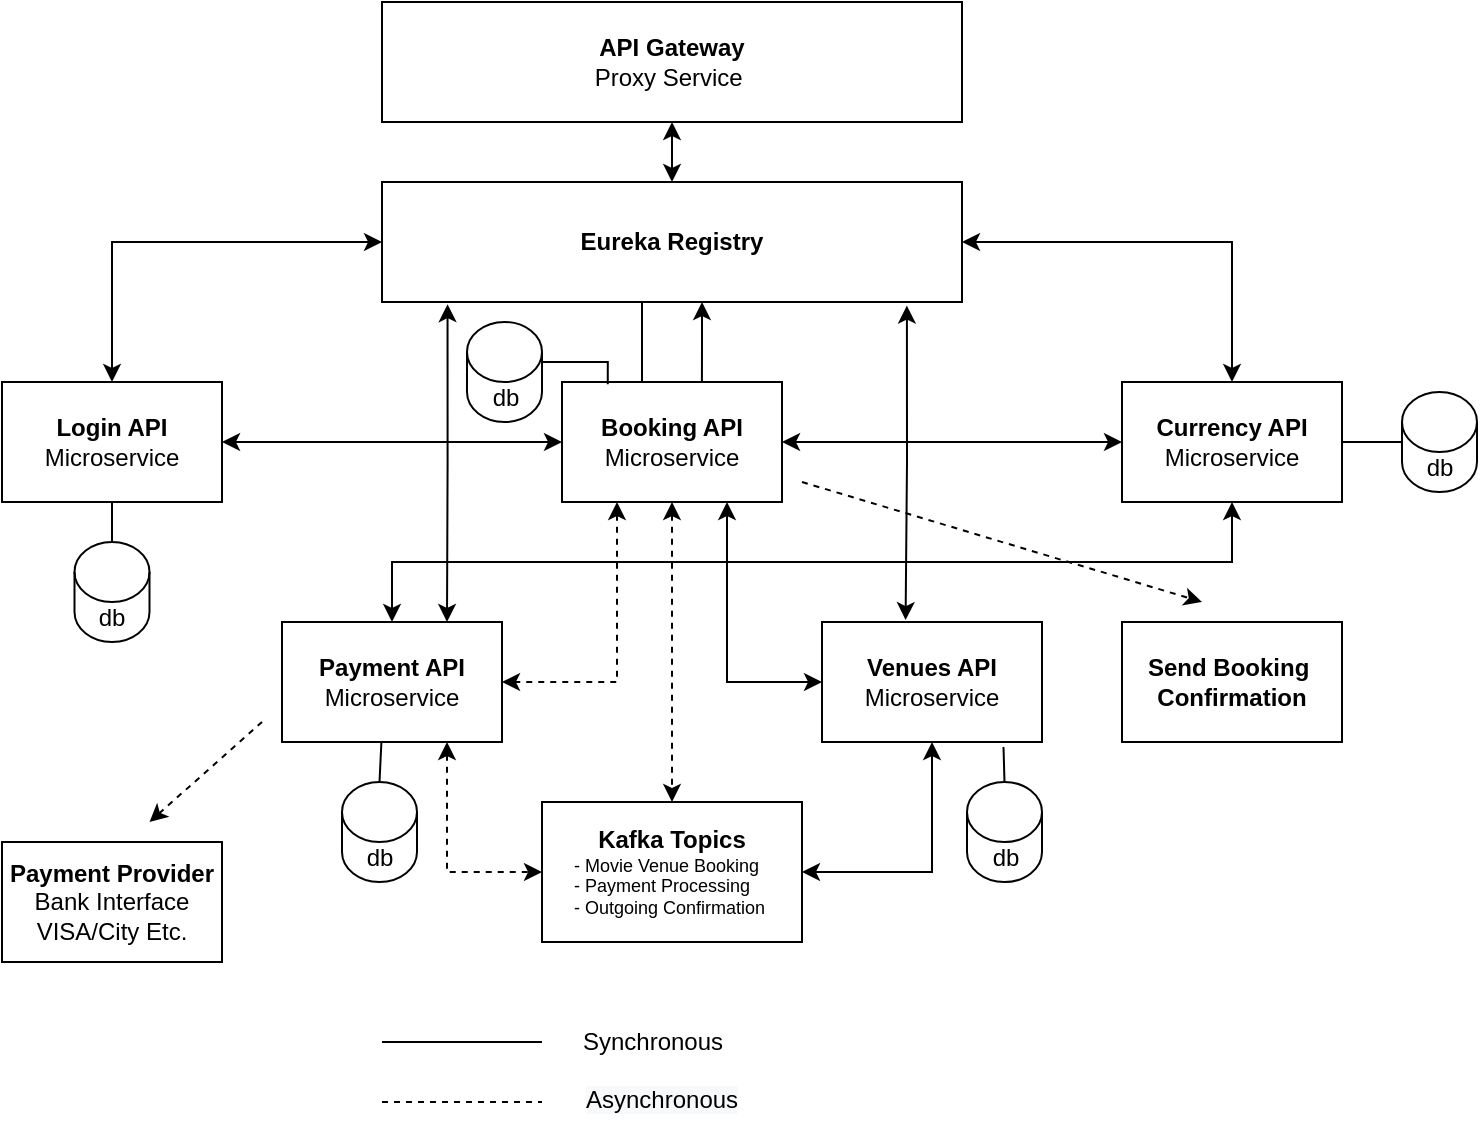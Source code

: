 <mxfile version="15.5.8" type="device"><diagram id="gLHdFOTLegKAvpFeTuw2" name="Page-1"><mxGraphModel dx="723" dy="572" grid="1" gridSize="10" guides="1" tooltips="1" connect="1" arrows="1" fold="1" page="1" pageScale="1" pageWidth="850" pageHeight="1100" math="0" shadow="0"><root><mxCell id="0"/><mxCell id="1" parent="0"/><mxCell id="66pcaqE_t5hx0tvwiid_-15" style="edgeStyle=orthogonalEdgeStyle;rounded=0;orthogonalLoop=1;jettySize=auto;html=1;exitX=0.5;exitY=1;exitDx=0;exitDy=0;entryX=0.5;entryY=0;entryDx=0;entryDy=0;endArrow=classic;endFill=1;startArrow=classic;startFill=1;" edge="1" parent="1" source="66pcaqE_t5hx0tvwiid_-1" target="66pcaqE_t5hx0tvwiid_-2"><mxGeometry relative="1" as="geometry"/></mxCell><mxCell id="66pcaqE_t5hx0tvwiid_-1" value="&lt;b&gt;API Gateway &lt;/b&gt;&lt;br&gt;Proxy Service&amp;nbsp;" style="rounded=0;whiteSpace=wrap;html=1;" vertex="1" parent="1"><mxGeometry x="280" y="190" width="290" height="60" as="geometry"/></mxCell><mxCell id="66pcaqE_t5hx0tvwiid_-11" style="edgeStyle=orthogonalEdgeStyle;rounded=0;orthogonalLoop=1;jettySize=auto;html=1;exitX=0;exitY=0.5;exitDx=0;exitDy=0;endArrow=classic;endFill=1;startArrow=classic;startFill=1;" edge="1" parent="1" source="66pcaqE_t5hx0tvwiid_-2" target="66pcaqE_t5hx0tvwiid_-5"><mxGeometry relative="1" as="geometry"/></mxCell><mxCell id="66pcaqE_t5hx0tvwiid_-17" style="edgeStyle=orthogonalEdgeStyle;rounded=0;orthogonalLoop=1;jettySize=auto;html=1;exitX=1;exitY=0.5;exitDx=0;exitDy=0;entryX=0.5;entryY=0;entryDx=0;entryDy=0;endArrow=classic;endFill=1;startArrow=classic;startFill=1;" edge="1" parent="1" source="66pcaqE_t5hx0tvwiid_-2" target="66pcaqE_t5hx0tvwiid_-9"><mxGeometry relative="1" as="geometry"/></mxCell><mxCell id="66pcaqE_t5hx0tvwiid_-23" style="edgeStyle=orthogonalEdgeStyle;rounded=0;orthogonalLoop=1;jettySize=auto;html=1;exitX=0.5;exitY=1;exitDx=0;exitDy=0;entryX=0.358;entryY=0.007;entryDx=0;entryDy=0;endArrow=classic;endFill=1;entryPerimeter=0;" edge="1" parent="1" source="66pcaqE_t5hx0tvwiid_-2" target="66pcaqE_t5hx0tvwiid_-7"><mxGeometry relative="1" as="geometry"><Array as="points"><mxPoint x="410" y="340"/><mxPoint x="410" y="400"/></Array></mxGeometry></mxCell><mxCell id="66pcaqE_t5hx0tvwiid_-44" style="edgeStyle=orthogonalEdgeStyle;rounded=0;orthogonalLoop=1;jettySize=auto;html=1;exitX=0.905;exitY=1.03;exitDx=0;exitDy=0;entryX=0.38;entryY=-0.016;entryDx=0;entryDy=0;fontSize=9;startArrow=classic;startFill=1;endArrow=classic;endFill=1;exitPerimeter=0;entryPerimeter=0;" edge="1" parent="1" source="66pcaqE_t5hx0tvwiid_-2" target="66pcaqE_t5hx0tvwiid_-10"><mxGeometry relative="1" as="geometry"/></mxCell><mxCell id="66pcaqE_t5hx0tvwiid_-45" style="edgeStyle=orthogonalEdgeStyle;rounded=0;orthogonalLoop=1;jettySize=auto;html=1;exitX=0.113;exitY=1.018;exitDx=0;exitDy=0;entryX=0.75;entryY=0;entryDx=0;entryDy=0;fontSize=9;startArrow=classic;startFill=1;endArrow=classic;endFill=1;exitPerimeter=0;" edge="1" parent="1" source="66pcaqE_t5hx0tvwiid_-2" target="66pcaqE_t5hx0tvwiid_-8"><mxGeometry relative="1" as="geometry"><Array as="points"/></mxGeometry></mxCell><mxCell id="66pcaqE_t5hx0tvwiid_-2" value="&lt;b&gt;Eureka Registry&lt;/b&gt;" style="rounded=0;whiteSpace=wrap;html=1;" vertex="1" parent="1"><mxGeometry x="280" y="280" width="290" height="60" as="geometry"/></mxCell><mxCell id="66pcaqE_t5hx0tvwiid_-22" style="edgeStyle=orthogonalEdgeStyle;rounded=0;orthogonalLoop=1;jettySize=auto;html=1;exitX=0.5;exitY=1;exitDx=0;exitDy=0;entryX=0.5;entryY=0;entryDx=0;entryDy=0;entryPerimeter=0;endArrow=none;endFill=0;" edge="1" parent="1" source="66pcaqE_t5hx0tvwiid_-5" target="66pcaqE_t5hx0tvwiid_-21"><mxGeometry relative="1" as="geometry"/></mxCell><mxCell id="66pcaqE_t5hx0tvwiid_-5" value="&lt;b&gt;Login API&lt;/b&gt;&lt;br&gt;Microservice" style="rounded=0;whiteSpace=wrap;html=1;" vertex="1" parent="1"><mxGeometry x="90" y="380" width="110" height="60" as="geometry"/></mxCell><mxCell id="66pcaqE_t5hx0tvwiid_-27" style="edgeStyle=orthogonalEdgeStyle;rounded=0;orthogonalLoop=1;jettySize=auto;html=1;exitX=0.636;exitY=0.011;exitDx=0;exitDy=0;endArrow=classic;endFill=1;exitPerimeter=0;" edge="1" parent="1" source="66pcaqE_t5hx0tvwiid_-7"><mxGeometry relative="1" as="geometry"><mxPoint x="440" y="340" as="targetPoint"/><Array as="points"/></mxGeometry></mxCell><mxCell id="66pcaqE_t5hx0tvwiid_-33" style="edgeStyle=orthogonalEdgeStyle;rounded=0;orthogonalLoop=1;jettySize=auto;html=1;exitX=0.75;exitY=1;exitDx=0;exitDy=0;entryX=0;entryY=0.5;entryDx=0;entryDy=0;endArrow=classic;endFill=1;startArrow=classic;startFill=1;" edge="1" parent="1" source="66pcaqE_t5hx0tvwiid_-7" target="66pcaqE_t5hx0tvwiid_-10"><mxGeometry relative="1" as="geometry"/></mxCell><mxCell id="66pcaqE_t5hx0tvwiid_-35" style="edgeStyle=orthogonalEdgeStyle;rounded=0;orthogonalLoop=1;jettySize=auto;html=1;exitX=0.5;exitY=1;exitDx=0;exitDy=0;entryX=0.5;entryY=0;entryDx=0;entryDy=0;fontSize=9;startArrow=classic;startFill=1;endArrow=classic;endFill=1;dashed=1;" edge="1" parent="1" source="66pcaqE_t5hx0tvwiid_-7" target="66pcaqE_t5hx0tvwiid_-34"><mxGeometry relative="1" as="geometry"/></mxCell><mxCell id="66pcaqE_t5hx0tvwiid_-36" style="edgeStyle=orthogonalEdgeStyle;rounded=0;orthogonalLoop=1;jettySize=auto;html=1;exitX=0.25;exitY=1;exitDx=0;exitDy=0;entryX=1;entryY=0.5;entryDx=0;entryDy=0;fontSize=9;startArrow=classic;startFill=1;endArrow=classic;endFill=1;dashed=1;" edge="1" parent="1" source="66pcaqE_t5hx0tvwiid_-7" target="66pcaqE_t5hx0tvwiid_-8"><mxGeometry relative="1" as="geometry"/></mxCell><mxCell id="66pcaqE_t5hx0tvwiid_-38" style="edgeStyle=orthogonalEdgeStyle;rounded=0;orthogonalLoop=1;jettySize=auto;html=1;exitX=1;exitY=0.5;exitDx=0;exitDy=0;entryX=0;entryY=0.5;entryDx=0;entryDy=0;fontSize=9;startArrow=classic;startFill=1;endArrow=classic;endFill=1;" edge="1" parent="1" source="66pcaqE_t5hx0tvwiid_-7" target="66pcaqE_t5hx0tvwiid_-9"><mxGeometry relative="1" as="geometry"/></mxCell><mxCell id="66pcaqE_t5hx0tvwiid_-41" style="edgeStyle=orthogonalEdgeStyle;rounded=0;orthogonalLoop=1;jettySize=auto;html=1;exitX=0;exitY=0.5;exitDx=0;exitDy=0;entryX=1;entryY=0.5;entryDx=0;entryDy=0;fontSize=9;startArrow=classic;startFill=1;endArrow=classic;endFill=1;" edge="1" parent="1" source="66pcaqE_t5hx0tvwiid_-7" target="66pcaqE_t5hx0tvwiid_-5"><mxGeometry relative="1" as="geometry"/></mxCell><mxCell id="66pcaqE_t5hx0tvwiid_-7" value="&lt;b&gt;Booking API&lt;/b&gt;&lt;br&gt;Microservice" style="rounded=0;whiteSpace=wrap;html=1;" vertex="1" parent="1"><mxGeometry x="370" y="380" width="110" height="60" as="geometry"/></mxCell><mxCell id="66pcaqE_t5hx0tvwiid_-37" style="edgeStyle=orthogonalEdgeStyle;rounded=0;orthogonalLoop=1;jettySize=auto;html=1;exitX=0.75;exitY=1;exitDx=0;exitDy=0;entryX=0;entryY=0.5;entryDx=0;entryDy=0;dashed=1;fontSize=9;startArrow=classic;startFill=1;endArrow=classic;endFill=1;" edge="1" parent="1" source="66pcaqE_t5hx0tvwiid_-8" target="66pcaqE_t5hx0tvwiid_-34"><mxGeometry relative="1" as="geometry"/></mxCell><mxCell id="66pcaqE_t5hx0tvwiid_-39" style="edgeStyle=orthogonalEdgeStyle;rounded=0;orthogonalLoop=1;jettySize=auto;html=1;exitX=0.5;exitY=0;exitDx=0;exitDy=0;entryX=0.5;entryY=1;entryDx=0;entryDy=0;fontSize=9;startArrow=classic;startFill=1;endArrow=classic;endFill=1;" edge="1" parent="1" source="66pcaqE_t5hx0tvwiid_-8" target="66pcaqE_t5hx0tvwiid_-9"><mxGeometry relative="1" as="geometry"/></mxCell><mxCell id="66pcaqE_t5hx0tvwiid_-8" value="&lt;b&gt;Payment API&lt;/b&gt;&lt;br&gt;Microservice" style="rounded=0;whiteSpace=wrap;html=1;" vertex="1" parent="1"><mxGeometry x="230" y="500" width="110" height="60" as="geometry"/></mxCell><mxCell id="66pcaqE_t5hx0tvwiid_-63" style="edgeStyle=orthogonalEdgeStyle;rounded=0;orthogonalLoop=1;jettySize=auto;html=1;exitX=1;exitY=0.5;exitDx=0;exitDy=0;entryX=0;entryY=0.5;entryDx=0;entryDy=0;entryPerimeter=0;fontSize=9;startArrow=none;startFill=0;endArrow=none;endFill=0;" edge="1" parent="1" source="66pcaqE_t5hx0tvwiid_-9" target="66pcaqE_t5hx0tvwiid_-60"><mxGeometry relative="1" as="geometry"/></mxCell><mxCell id="66pcaqE_t5hx0tvwiid_-9" value="&lt;b&gt;Currency API&lt;/b&gt;&lt;br&gt;Microservice" style="rounded=0;whiteSpace=wrap;html=1;" vertex="1" parent="1"><mxGeometry x="650" y="380" width="110" height="60" as="geometry"/></mxCell><mxCell id="66pcaqE_t5hx0tvwiid_-10" value="&lt;b&gt;Venues API&lt;/b&gt;&lt;br&gt;Microservice" style="rounded=0;whiteSpace=wrap;html=1;" vertex="1" parent="1"><mxGeometry x="500" y="500" width="110" height="60" as="geometry"/></mxCell><mxCell id="66pcaqE_t5hx0tvwiid_-21" value="db" style="shape=cylinder3;whiteSpace=wrap;html=1;boundedLbl=1;backgroundOutline=1;size=15;" vertex="1" parent="1"><mxGeometry x="126.25" y="460" width="37.5" height="50" as="geometry"/></mxCell><mxCell id="66pcaqE_t5hx0tvwiid_-28" value="" style="endArrow=none;html=1;rounded=0;" edge="1" parent="1"><mxGeometry width="50" height="50" relative="1" as="geometry"><mxPoint x="280" y="710" as="sourcePoint"/><mxPoint x="360" y="710" as="targetPoint"/></mxGeometry></mxCell><mxCell id="66pcaqE_t5hx0tvwiid_-30" value="Synchronous" style="text;html=1;resizable=0;autosize=1;align=center;verticalAlign=middle;points=[];fillColor=none;strokeColor=none;rounded=0;" vertex="1" parent="1"><mxGeometry x="370" y="700" width="90" height="20" as="geometry"/></mxCell><mxCell id="66pcaqE_t5hx0tvwiid_-31" value="" style="endArrow=none;html=1;rounded=0;dashed=1;" edge="1" parent="1"><mxGeometry width="50" height="50" relative="1" as="geometry"><mxPoint x="280" y="740" as="sourcePoint"/><mxPoint x="360" y="740" as="targetPoint"/></mxGeometry></mxCell><mxCell id="66pcaqE_t5hx0tvwiid_-32" value="&lt;span style=&quot;color: rgb(0 , 0 , 0) ; font-family: &amp;#34;helvetica&amp;#34; ; font-size: 12px ; font-style: normal ; font-weight: 400 ; letter-spacing: normal ; text-align: center ; text-indent: 0px ; text-transform: none ; word-spacing: 0px ; background-color: rgb(248 , 249 , 250) ; display: inline ; float: none&quot;&gt;Asynchronous&lt;/span&gt;" style="text;whiteSpace=wrap;html=1;" vertex="1" parent="1"><mxGeometry x="380" y="725" width="80" height="30" as="geometry"/></mxCell><mxCell id="66pcaqE_t5hx0tvwiid_-40" style="edgeStyle=orthogonalEdgeStyle;rounded=0;orthogonalLoop=1;jettySize=auto;html=1;exitX=1;exitY=0.5;exitDx=0;exitDy=0;entryX=0.5;entryY=1;entryDx=0;entryDy=0;fontSize=9;startArrow=classic;startFill=1;endArrow=classic;endFill=1;" edge="1" parent="1" source="66pcaqE_t5hx0tvwiid_-34" target="66pcaqE_t5hx0tvwiid_-10"><mxGeometry relative="1" as="geometry"/></mxCell><mxCell id="66pcaqE_t5hx0tvwiid_-34" value="&lt;b&gt;Kafka Topics&lt;/b&gt;&lt;br&gt;&lt;div style=&quot;text-align: left ; font-size: 9px&quot;&gt;&lt;span&gt;- Movie Venue Booking&lt;/span&gt;&lt;br&gt;&lt;/div&gt;&lt;div style=&quot;text-align: left ; font-size: 9px&quot;&gt;&lt;span&gt;- Payment Processing&lt;/span&gt;&lt;/div&gt;&lt;div style=&quot;text-align: left ; font-size: 9px&quot;&gt;&lt;span&gt;- Outgoing Confirmation&amp;nbsp;&lt;/span&gt;&lt;/div&gt;" style="rounded=0;whiteSpace=wrap;html=1;" vertex="1" parent="1"><mxGeometry x="360" y="590" width="130" height="70" as="geometry"/></mxCell><mxCell id="66pcaqE_t5hx0tvwiid_-46" value="&lt;b&gt;Payment Provider&lt;br&gt;&lt;/b&gt;Bank Interface&lt;br&gt;VISA/City Etc." style="rounded=0;whiteSpace=wrap;html=1;" vertex="1" parent="1"><mxGeometry x="90" y="610" width="110" height="60" as="geometry"/></mxCell><mxCell id="66pcaqE_t5hx0tvwiid_-50" value="&lt;b style=&quot;font-family: &amp;#34;helvetica&amp;#34;&quot;&gt;Send Booking&amp;nbsp;&lt;br&gt;Confirmation&lt;/b&gt;" style="rounded=0;whiteSpace=wrap;html=1;" vertex="1" parent="1"><mxGeometry x="650" y="500" width="110" height="60" as="geometry"/></mxCell><mxCell id="66pcaqE_t5hx0tvwiid_-55" value="" style="endArrow=none;startArrow=classic;html=1;rounded=0;fontSize=9;startFill=1;endFill=0;dashed=1;" edge="1" parent="1"><mxGeometry width="50" height="50" relative="1" as="geometry"><mxPoint x="163.75" y="600" as="sourcePoint"/><mxPoint x="220" y="550" as="targetPoint"/></mxGeometry></mxCell><mxCell id="66pcaqE_t5hx0tvwiid_-56" value="" style="endArrow=classic;startArrow=none;html=1;rounded=0;fontSize=9;startFill=0;endFill=1;dashed=1;" edge="1" parent="1"><mxGeometry width="50" height="50" relative="1" as="geometry"><mxPoint x="490" y="430" as="sourcePoint"/><mxPoint x="690" y="490" as="targetPoint"/></mxGeometry></mxCell><mxCell id="66pcaqE_t5hx0tvwiid_-64" style="edgeStyle=orthogonalEdgeStyle;rounded=0;orthogonalLoop=1;jettySize=auto;html=1;exitX=0.5;exitY=0;exitDx=0;exitDy=0;exitPerimeter=0;entryX=0.452;entryY=0.995;entryDx=0;entryDy=0;entryPerimeter=0;fontSize=9;startArrow=none;startFill=0;endArrow=none;endFill=0;" edge="1" parent="1" source="66pcaqE_t5hx0tvwiid_-57" target="66pcaqE_t5hx0tvwiid_-8"><mxGeometry relative="1" as="geometry"/></mxCell><mxCell id="66pcaqE_t5hx0tvwiid_-57" value="db" style="shape=cylinder3;whiteSpace=wrap;html=1;boundedLbl=1;backgroundOutline=1;size=15;" vertex="1" parent="1"><mxGeometry x="260" y="580" width="37.5" height="50" as="geometry"/></mxCell><mxCell id="66pcaqE_t5hx0tvwiid_-62" style="edgeStyle=orthogonalEdgeStyle;rounded=0;orthogonalLoop=1;jettySize=auto;html=1;exitX=0.5;exitY=0;exitDx=0;exitDy=0;exitPerimeter=0;entryX=0.825;entryY=1.041;entryDx=0;entryDy=0;entryPerimeter=0;fontSize=9;startArrow=none;startFill=0;endArrow=none;endFill=0;" edge="1" parent="1" source="66pcaqE_t5hx0tvwiid_-58" target="66pcaqE_t5hx0tvwiid_-10"><mxGeometry relative="1" as="geometry"/></mxCell><mxCell id="66pcaqE_t5hx0tvwiid_-58" value="db" style="shape=cylinder3;whiteSpace=wrap;html=1;boundedLbl=1;backgroundOutline=1;size=15;" vertex="1" parent="1"><mxGeometry x="572.5" y="580" width="37.5" height="50" as="geometry"/></mxCell><mxCell id="66pcaqE_t5hx0tvwiid_-61" style="edgeStyle=orthogonalEdgeStyle;rounded=0;orthogonalLoop=1;jettySize=auto;html=1;exitX=1;exitY=0;exitDx=0;exitDy=20;exitPerimeter=0;entryX=0.208;entryY=0.018;entryDx=0;entryDy=0;entryPerimeter=0;fontSize=9;startArrow=none;startFill=0;endArrow=none;endFill=0;" edge="1" parent="1" source="66pcaqE_t5hx0tvwiid_-59" target="66pcaqE_t5hx0tvwiid_-7"><mxGeometry relative="1" as="geometry"/></mxCell><mxCell id="66pcaqE_t5hx0tvwiid_-59" value="db" style="shape=cylinder3;whiteSpace=wrap;html=1;boundedLbl=1;backgroundOutline=1;size=15;" vertex="1" parent="1"><mxGeometry x="322.5" y="350" width="37.5" height="50" as="geometry"/></mxCell><mxCell id="66pcaqE_t5hx0tvwiid_-60" value="db" style="shape=cylinder3;whiteSpace=wrap;html=1;boundedLbl=1;backgroundOutline=1;size=15;" vertex="1" parent="1"><mxGeometry x="790" y="385" width="37.5" height="50" as="geometry"/></mxCell></root></mxGraphModel></diagram></mxfile>
